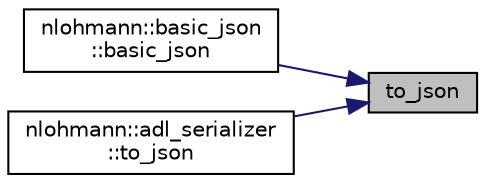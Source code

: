 digraph "to_json"
{
 // LATEX_PDF_SIZE
  edge [fontname="Helvetica",fontsize="10",labelfontname="Helvetica",labelfontsize="10"];
  node [fontname="Helvetica",fontsize="10",shape=record];
  rankdir="RL";
  Node1 [label="to_json",height=0.2,width=0.4,color="black", fillcolor="grey75", style="filled", fontcolor="black",tooltip=" "];
  Node1 -> Node2 [dir="back",color="midnightblue",fontsize="10",style="solid",fontname="Helvetica"];
  Node2 [label="nlohmann::basic_json\l::basic_json",height=0.2,width=0.4,color="black", fillcolor="white", style="filled",URL="$classnlohmann_1_1basic__json.html#aa46fff8650115d13086396750c5ee63b",tooltip="create a JSON value"];
  Node1 -> Node3 [dir="back",color="midnightblue",fontsize="10",style="solid",fontname="Helvetica"];
  Node3 [label="nlohmann::adl_serializer\l::to_json",height=0.2,width=0.4,color="black", fillcolor="white", style="filled",URL="$structnlohmann_1_1adl__serializer.html#a1e04b5fee91e47467368f279d7f7b941",tooltip="convert any value type to a JSON value"];
}
